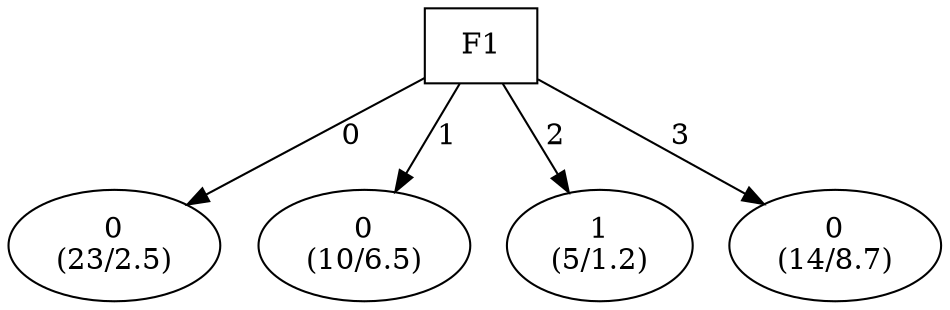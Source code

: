 digraph YaDT {
n0 [ shape=box, label="F1\n"]
n0 -> n1 [label="0"]
n1 [ shape=ellipse, label="0\n(23/2.5)"]
n0 -> n2 [label="1"]
n2 [ shape=ellipse, label="0\n(10/6.5)"]
n0 -> n3 [label="2"]
n3 [ shape=ellipse, label="1\n(5/1.2)"]
n0 -> n4 [label="3"]
n4 [ shape=ellipse, label="0\n(14/8.7)"]
}
